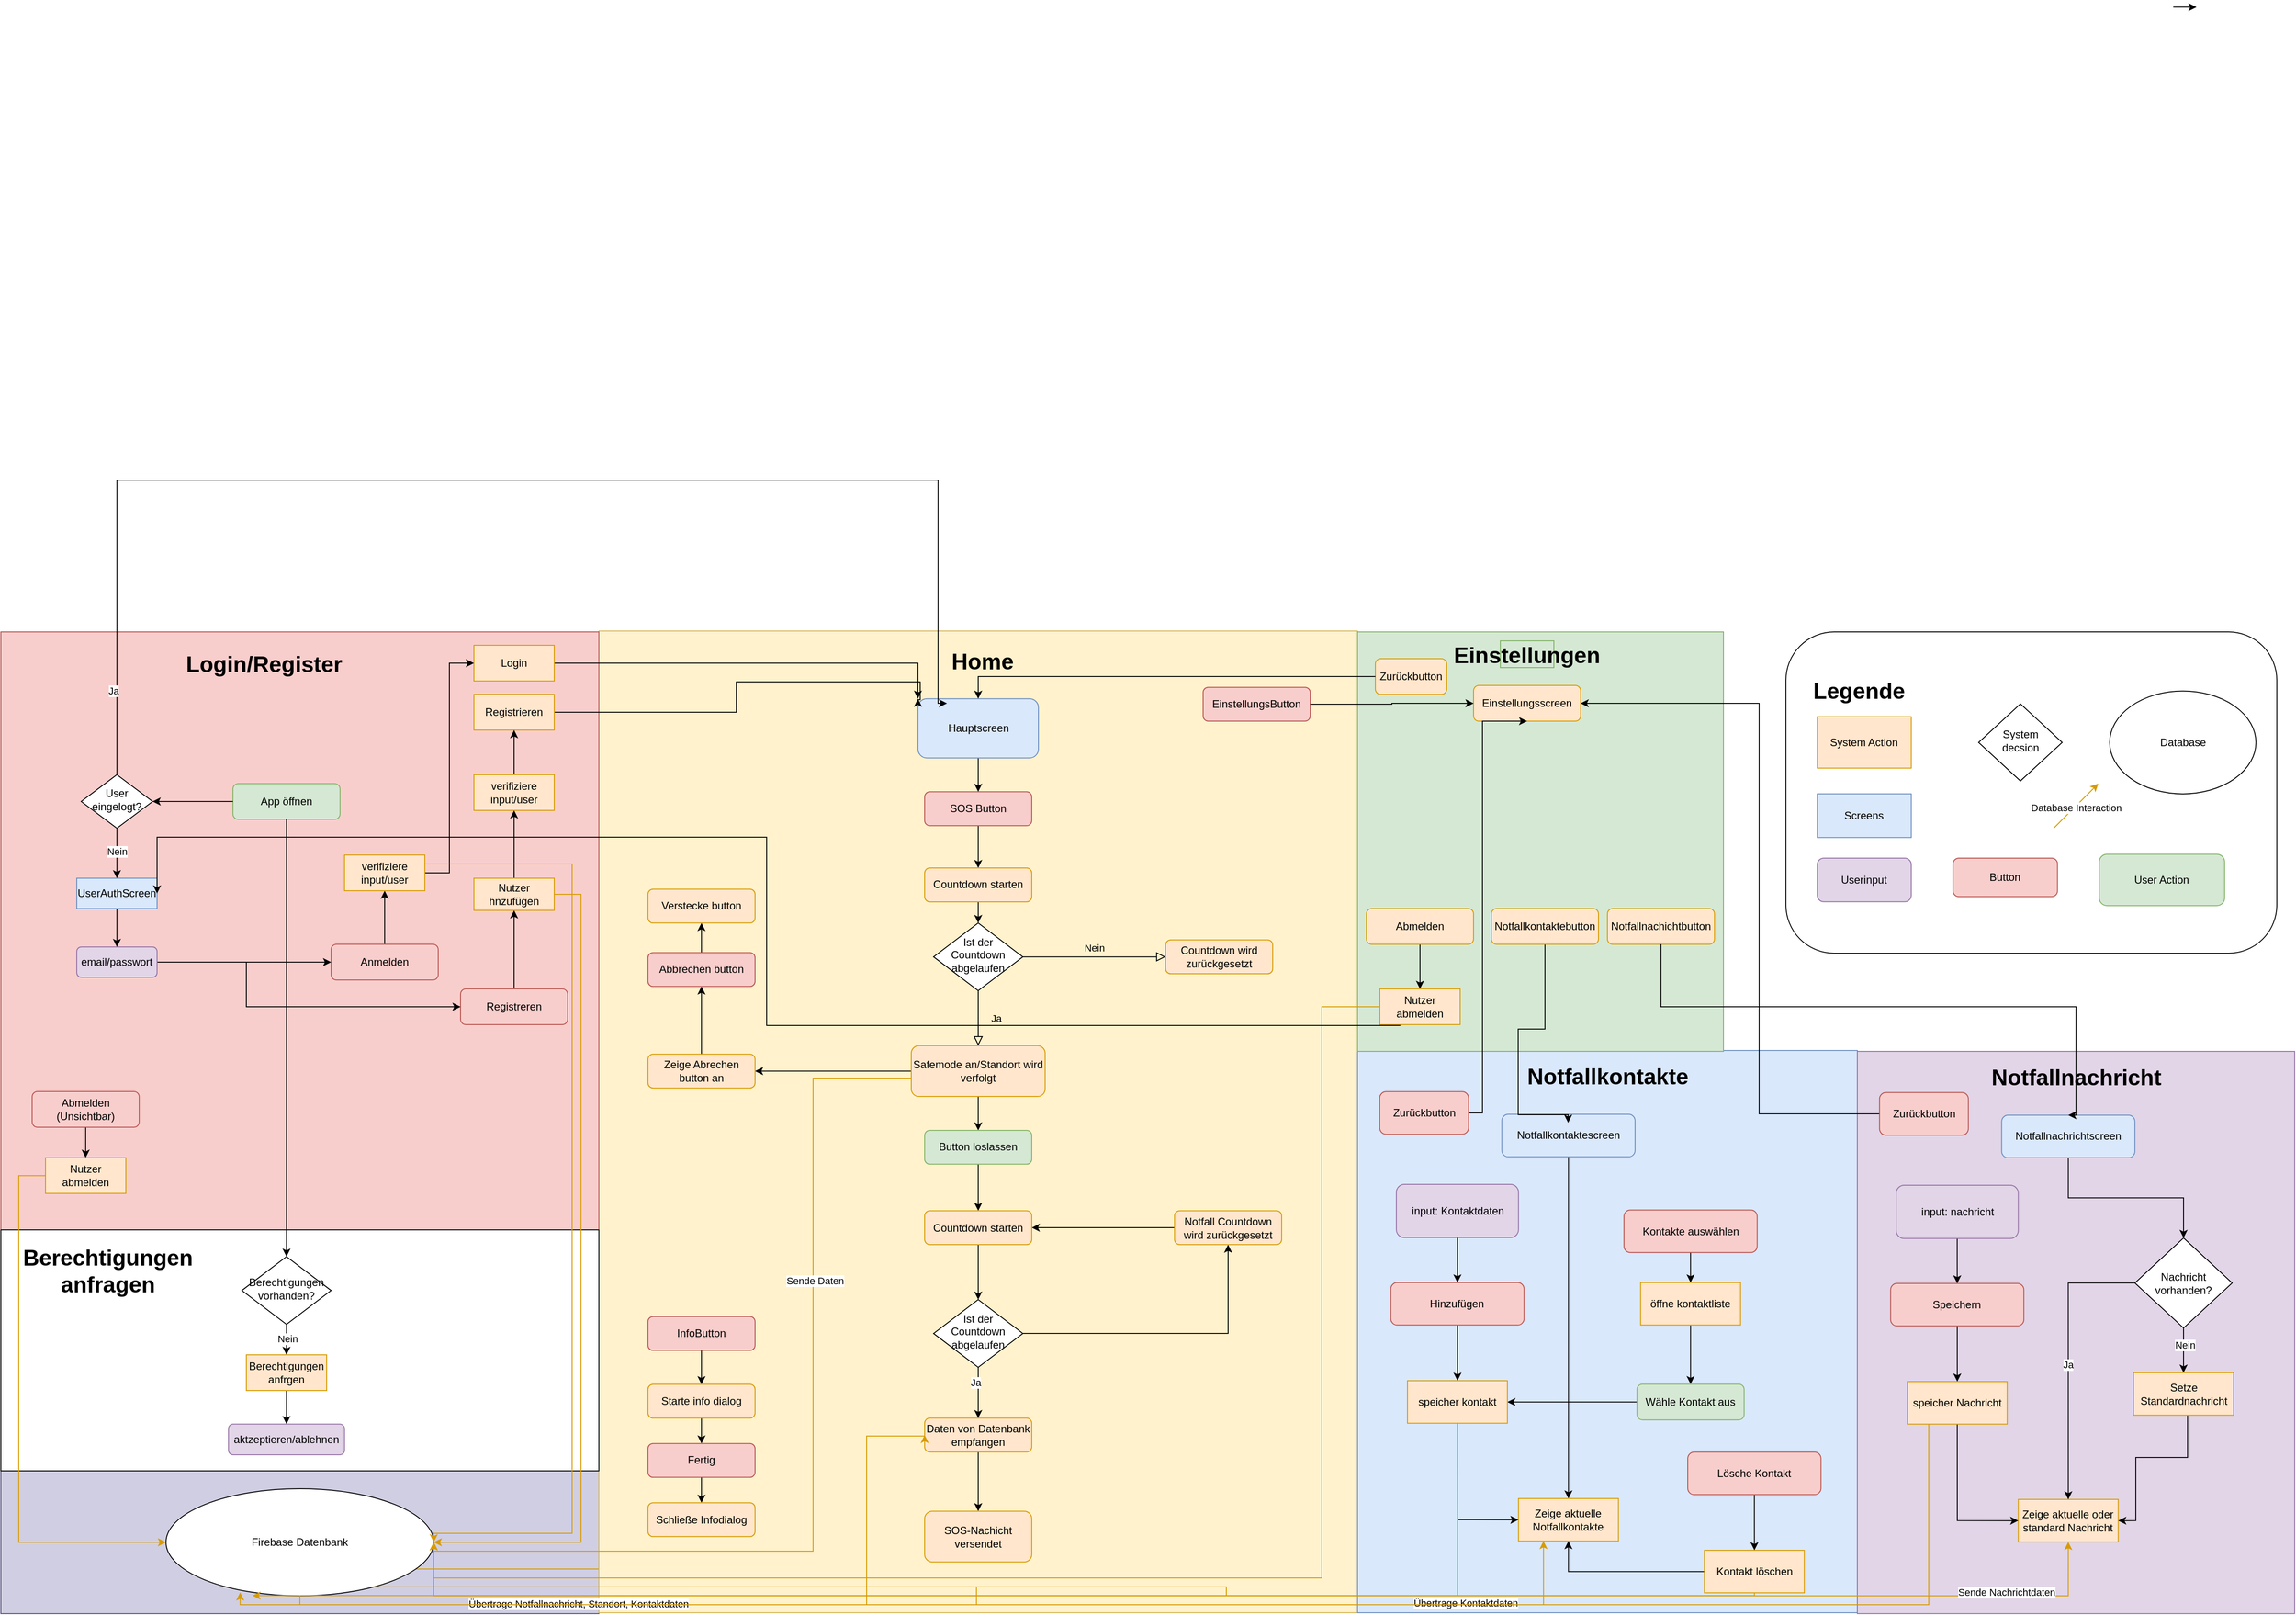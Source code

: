 <mxfile version="26.1.0">
  <diagram name="FeelSave Flow with Legend" id="KlkIxmmztE9AN5r4DT3_">
    <mxGraphModel dx="5481" dy="2872" grid="1" gridSize="10" guides="1" tooltips="1" connect="1" arrows="1" fold="1" page="1" pageScale="1" pageWidth="827" pageHeight="1169" math="0" shadow="0">
      <root>
        <mxCell id="0" />
        <mxCell id="1" parent="0" />
        <mxCell id="zI5HyYLua-8yxu4dtlrq-749" value="" style="rounded=0;whiteSpace=wrap;html=1;fillColor=#d0cee2;strokeColor=#56517e;" vertex="1" parent="1">
          <mxGeometry x="-1760" y="1010" width="670" height="160" as="geometry" />
        </mxCell>
        <mxCell id="zI5HyYLua-8yxu4dtlrq-181" style="edgeStyle=orthogonalEdgeStyle;rounded=0;orthogonalLoop=1;jettySize=auto;html=1;" edge="1" parent="1">
          <mxGeometry relative="1" as="geometry">
            <mxPoint x="674" y="-630" as="sourcePoint" />
            <mxPoint x="700" y="-630" as="targetPoint" />
          </mxGeometry>
        </mxCell>
        <mxCell id="zI5HyYLua-8yxu4dtlrq-813" style="edgeStyle=orthogonalEdgeStyle;rounded=0;orthogonalLoop=1;jettySize=auto;html=1;entryX=0.5;entryY=1;entryDx=0;entryDy=0;fillColor=#ffcd28;gradientColor=#ffa500;strokeColor=#d79b00;" edge="1" parent="1" source="zI5HyYLua-8yxu4dtlrq-186" target="zI5HyYLua-8yxu4dtlrq-556">
          <mxGeometry relative="1" as="geometry">
            <Array as="points">
              <mxPoint x="-387" y="1120" />
              <mxPoint x="-387" y="1160" />
              <mxPoint x="556" y="1160" />
            </Array>
          </mxGeometry>
        </mxCell>
        <mxCell id="zI5HyYLua-8yxu4dtlrq-814" style="edgeStyle=orthogonalEdgeStyle;rounded=0;orthogonalLoop=1;jettySize=auto;html=1;entryX=0.5;entryY=1;entryDx=0;entryDy=0;" edge="1" parent="1" source="zI5HyYLua-8yxu4dtlrq-186" target="zI5HyYLua-8yxu4dtlrq-556">
          <mxGeometry relative="1" as="geometry">
            <Array as="points">
              <mxPoint x="-387" y="1140" />
              <mxPoint x="-387" y="1150" />
              <mxPoint x="556" y="1150" />
            </Array>
          </mxGeometry>
        </mxCell>
        <mxCell id="zI5HyYLua-8yxu4dtlrq-186" value="Firebase Datenbank" style="ellipse;whiteSpace=wrap;html=1;" vertex="1" parent="1">
          <mxGeometry x="-1575" y="1030" width="300" height="120" as="geometry" />
        </mxCell>
        <mxCell id="zI5HyYLua-8yxu4dtlrq-235" value="" style="group;strokeWidth=1;" vertex="1" connectable="0" parent="1">
          <mxGeometry x="240" y="70" width="550" height="360" as="geometry" />
        </mxCell>
        <mxCell id="zI5HyYLua-8yxu4dtlrq-191" value="" style="rounded=1;whiteSpace=wrap;html=1;" vertex="1" parent="zI5HyYLua-8yxu4dtlrq-235">
          <mxGeometry width="550" height="360" as="geometry" />
        </mxCell>
        <mxCell id="zI5HyYLua-8yxu4dtlrq-192" value="&lt;font style=&quot;font-size: 25px;&quot;&gt;&lt;b style=&quot;&quot;&gt;Legende&lt;/b&gt;&lt;/font&gt;" style="text;html=1;align=center;verticalAlign=middle;whiteSpace=wrap;rounded=0;" vertex="1" parent="zI5HyYLua-8yxu4dtlrq-235">
          <mxGeometry x="46.809" y="43.2" width="70.213" height="43.2" as="geometry" />
        </mxCell>
        <mxCell id="zI5HyYLua-8yxu4dtlrq-193" value="System decsion" style="rhombus;whiteSpace=wrap;html=1;shadow=0;fontFamily=Helvetica;fontSize=12;align=center;strokeWidth=1;spacing=6;spacingTop=-4;" vertex="1" parent="zI5HyYLua-8yxu4dtlrq-235">
          <mxGeometry x="215.904" y="80.64" width="93.617" height="86.4" as="geometry" />
        </mxCell>
        <mxCell id="zI5HyYLua-8yxu4dtlrq-194" value="Button" style="rounded=1;whiteSpace=wrap;html=1;fontSize=12;glass=0;strokeWidth=1;shadow=0;fillColor=#f8cecc;strokeColor=#b85450;" vertex="1" parent="zI5HyYLua-8yxu4dtlrq-235">
          <mxGeometry x="187.234" y="253.44" width="117.021" height="43.2" as="geometry" />
        </mxCell>
        <mxCell id="zI5HyYLua-8yxu4dtlrq-195" value="System Action" style="rounded=0;whiteSpace=wrap;html=1;fillColor=#ffe6cc;strokeColor=#d79b00;" vertex="1" parent="zI5HyYLua-8yxu4dtlrq-235">
          <mxGeometry x="35.106" y="95.04" width="105.319" height="57.6" as="geometry" />
        </mxCell>
        <mxCell id="zI5HyYLua-8yxu4dtlrq-207" value="Database" style="ellipse;whiteSpace=wrap;html=1;" vertex="1" parent="zI5HyYLua-8yxu4dtlrq-235">
          <mxGeometry x="362.766" y="66.24" width="163.83" height="115.2" as="geometry" />
        </mxCell>
        <mxCell id="zI5HyYLua-8yxu4dtlrq-214" value="Userinput" style="rounded=1;whiteSpace=wrap;html=1;fontSize=12;glass=0;strokeWidth=1;shadow=0;fillColor=#e1d5e7;strokeColor=#9673a6;" vertex="1" parent="zI5HyYLua-8yxu4dtlrq-235">
          <mxGeometry x="35.106" y="253.44" width="105.319" height="48.96" as="geometry" />
        </mxCell>
        <mxCell id="zI5HyYLua-8yxu4dtlrq-215" value="Screens" style="rounded=0;whiteSpace=wrap;html=1;fillColor=#dae8fc;strokeColor=#6c8ebf;" vertex="1" parent="zI5HyYLua-8yxu4dtlrq-235">
          <mxGeometry x="35.106" y="181.44" width="105.319" height="48.96" as="geometry" />
        </mxCell>
        <mxCell id="zI5HyYLua-8yxu4dtlrq-220" value="User Action" style="rounded=1;whiteSpace=wrap;html=1;fontSize=12;glass=0;strokeWidth=1;shadow=0;fillColor=#d5e8d4;strokeColor=#82b366;" vertex="1" parent="zI5HyYLua-8yxu4dtlrq-235">
          <mxGeometry x="351.064" y="249.12" width="140.426" height="57.6" as="geometry" />
        </mxCell>
        <mxCell id="zI5HyYLua-8yxu4dtlrq-806" value="" style="endArrow=classic;html=1;rounded=0;fillColor=#ffcd28;gradientColor=#ffa500;strokeColor=#d79b00;" edge="1" parent="zI5HyYLua-8yxu4dtlrq-235">
          <mxGeometry width="50" height="50" relative="1" as="geometry">
            <mxPoint x="300" y="220" as="sourcePoint" />
            <mxPoint x="350" y="170" as="targetPoint" />
          </mxGeometry>
        </mxCell>
        <mxCell id="zI5HyYLua-8yxu4dtlrq-807" value="Database Interaction" style="edgeLabel;html=1;align=center;verticalAlign=middle;resizable=0;points=[];" vertex="1" connectable="0" parent="zI5HyYLua-8yxu4dtlrq-806">
          <mxGeometry x="-0.031" y="-1" relative="1" as="geometry">
            <mxPoint as="offset" />
          </mxGeometry>
        </mxCell>
        <mxCell id="zI5HyYLua-8yxu4dtlrq-252" value="" style="group" vertex="1" connectable="0" parent="1">
          <mxGeometry x="-1090" y="69" width="850" height="1100" as="geometry" />
        </mxCell>
        <mxCell id="zI5HyYLua-8yxu4dtlrq-153" value="" style="rounded=0;whiteSpace=wrap;html=1;fillColor=#fff2cc;strokeColor=#d6b656;" vertex="1" parent="zI5HyYLua-8yxu4dtlrq-252">
          <mxGeometry width="850" height="1100" as="geometry" />
        </mxCell>
        <mxCell id="zI5HyYLua-8yxu4dtlrq-154" style="edgeStyle=orthogonalEdgeStyle;rounded=0;orthogonalLoop=1;jettySize=auto;html=1;" edge="1" parent="zI5HyYLua-8yxu4dtlrq-252" source="zI5HyYLua-8yxu4dtlrq-155" target="zI5HyYLua-8yxu4dtlrq-217">
          <mxGeometry relative="1" as="geometry" />
        </mxCell>
        <mxCell id="zI5HyYLua-8yxu4dtlrq-155" value="SOS Button" style="rounded=1;whiteSpace=wrap;html=1;fontSize=12;glass=0;strokeWidth=1;shadow=0;fillColor=#f8cecc;strokeColor=#b85450;" vertex="1" parent="zI5HyYLua-8yxu4dtlrq-252">
          <mxGeometry x="365" y="180.172" width="120" height="37.931" as="geometry" />
        </mxCell>
        <mxCell id="zI5HyYLua-8yxu4dtlrq-156" value="Ja" style="rounded=0;html=1;jettySize=auto;orthogonalLoop=1;fontSize=11;endArrow=block;endFill=0;endSize=8;strokeWidth=1;shadow=0;labelBackgroundColor=none;edgeStyle=orthogonalEdgeStyle;entryX=0.5;entryY=0;entryDx=0;entryDy=0;" edge="1" parent="zI5HyYLua-8yxu4dtlrq-252" source="zI5HyYLua-8yxu4dtlrq-158" target="zI5HyYLua-8yxu4dtlrq-162">
          <mxGeometry y="20" relative="1" as="geometry">
            <mxPoint as="offset" />
            <mxPoint x="585" y="398.276" as="targetPoint" />
          </mxGeometry>
        </mxCell>
        <mxCell id="zI5HyYLua-8yxu4dtlrq-157" value="Nein" style="edgeStyle=orthogonalEdgeStyle;rounded=0;html=1;jettySize=auto;orthogonalLoop=1;fontSize=11;endArrow=block;endFill=0;endSize=8;strokeWidth=1;shadow=0;labelBackgroundColor=none;" edge="1" parent="zI5HyYLua-8yxu4dtlrq-252" source="zI5HyYLua-8yxu4dtlrq-158" target="zI5HyYLua-8yxu4dtlrq-159">
          <mxGeometry y="10" relative="1" as="geometry">
            <mxPoint as="offset" />
          </mxGeometry>
        </mxCell>
        <mxCell id="zI5HyYLua-8yxu4dtlrq-158" value="Ist der Countdown abgelaufen" style="rhombus;whiteSpace=wrap;html=1;shadow=0;fontFamily=Helvetica;fontSize=12;align=center;strokeWidth=1;spacing=6;spacingTop=-4;" vertex="1" parent="zI5HyYLua-8yxu4dtlrq-252">
          <mxGeometry x="375" y="327.155" width="100" height="75.862" as="geometry" />
        </mxCell>
        <mxCell id="zI5HyYLua-8yxu4dtlrq-159" value="Countdown wird zurückgesetzt" style="rounded=1;whiteSpace=wrap;html=1;fontSize=12;glass=0;strokeWidth=1;shadow=0;fillColor=#ffe6cc;strokeColor=#d79b00;" vertex="1" parent="zI5HyYLua-8yxu4dtlrq-252">
          <mxGeometry x="635" y="346.121" width="120" height="37.931" as="geometry" />
        </mxCell>
        <mxCell id="zI5HyYLua-8yxu4dtlrq-160" style="edgeStyle=orthogonalEdgeStyle;rounded=0;orthogonalLoop=1;jettySize=auto;html=1;" edge="1" parent="zI5HyYLua-8yxu4dtlrq-252" source="zI5HyYLua-8yxu4dtlrq-162" target="zI5HyYLua-8yxu4dtlrq-222">
          <mxGeometry relative="1" as="geometry" />
        </mxCell>
        <mxCell id="zI5HyYLua-8yxu4dtlrq-161" style="edgeStyle=orthogonalEdgeStyle;rounded=0;orthogonalLoop=1;jettySize=auto;html=1;entryX=1;entryY=0.5;entryDx=0;entryDy=0;" edge="1" parent="zI5HyYLua-8yxu4dtlrq-252" source="zI5HyYLua-8yxu4dtlrq-162" target="zI5HyYLua-8yxu4dtlrq-219">
          <mxGeometry relative="1" as="geometry" />
        </mxCell>
        <mxCell id="zI5HyYLua-8yxu4dtlrq-162" value="Safemode an/Standort wird verfolgt" style="rounded=1;whiteSpace=wrap;html=1;fontSize=12;glass=0;strokeWidth=1;shadow=0;fillColor=#ffe6cc;strokeColor=#d79b00;" vertex="1" parent="zI5HyYLua-8yxu4dtlrq-252">
          <mxGeometry x="350" y="464.655" width="150" height="56.897" as="geometry" />
        </mxCell>
        <mxCell id="zI5HyYLua-8yxu4dtlrq-163" value="EinstellungsButton" style="rounded=1;whiteSpace=wrap;html=1;fontSize=12;glass=0;strokeWidth=1;shadow=0;fillColor=#f8cecc;strokeColor=#b85450;" vertex="1" parent="zI5HyYLua-8yxu4dtlrq-252">
          <mxGeometry x="677" y="63.072" width="120" height="37.931" as="geometry" />
        </mxCell>
        <mxCell id="zI5HyYLua-8yxu4dtlrq-406" style="edgeStyle=orthogonalEdgeStyle;rounded=0;orthogonalLoop=1;jettySize=auto;html=1;" edge="1" parent="zI5HyYLua-8yxu4dtlrq-252" source="zI5HyYLua-8yxu4dtlrq-165" target="zI5HyYLua-8yxu4dtlrq-405">
          <mxGeometry relative="1" as="geometry" />
        </mxCell>
        <mxCell id="zI5HyYLua-8yxu4dtlrq-165" value="InfoButton" style="rounded=1;whiteSpace=wrap;html=1;fontSize=12;glass=0;strokeWidth=1;shadow=0;fillColor=#f8cecc;strokeColor=#b85450;" vertex="1" parent="zI5HyYLua-8yxu4dtlrq-252">
          <mxGeometry x="55" y="768.103" width="120" height="37.931" as="geometry" />
        </mxCell>
        <mxCell id="zI5HyYLua-8yxu4dtlrq-187" value="" style="edgeStyle=orthogonalEdgeStyle;rounded=0;orthogonalLoop=1;jettySize=auto;html=1;" edge="1" parent="zI5HyYLua-8yxu4dtlrq-252" source="zI5HyYLua-8yxu4dtlrq-188" target="zI5HyYLua-8yxu4dtlrq-234">
          <mxGeometry relative="1" as="geometry" />
        </mxCell>
        <mxCell id="zI5HyYLua-8yxu4dtlrq-188" value="Daten von Datenbank empfangen" style="rounded=1;whiteSpace=wrap;html=1;fontSize=12;glass=0;strokeWidth=1;shadow=0;fillColor=#ffe6cc;strokeColor=#d79b00;" vertex="1" parent="zI5HyYLua-8yxu4dtlrq-252">
          <mxGeometry x="365" y="881.897" width="120" height="37.931" as="geometry" />
        </mxCell>
        <mxCell id="zI5HyYLua-8yxu4dtlrq-216" style="edgeStyle=orthogonalEdgeStyle;rounded=0;orthogonalLoop=1;jettySize=auto;html=1;" edge="1" parent="zI5HyYLua-8yxu4dtlrq-252" source="zI5HyYLua-8yxu4dtlrq-217" target="zI5HyYLua-8yxu4dtlrq-158">
          <mxGeometry relative="1" as="geometry" />
        </mxCell>
        <mxCell id="zI5HyYLua-8yxu4dtlrq-217" value="Countdown starten" style="rounded=1;whiteSpace=wrap;html=1;fontSize=12;glass=0;strokeWidth=1;shadow=0;fillColor=#ffe6cc;strokeColor=#d79b00;" vertex="1" parent="zI5HyYLua-8yxu4dtlrq-252">
          <mxGeometry x="365" y="265.517" width="120" height="37.931" as="geometry" />
        </mxCell>
        <mxCell id="zI5HyYLua-8yxu4dtlrq-218" style="edgeStyle=orthogonalEdgeStyle;rounded=0;orthogonalLoop=1;jettySize=auto;html=1;entryX=0.5;entryY=1;entryDx=0;entryDy=0;" edge="1" parent="zI5HyYLua-8yxu4dtlrq-252" source="zI5HyYLua-8yxu4dtlrq-219" target="zI5HyYLua-8yxu4dtlrq-230">
          <mxGeometry relative="1" as="geometry" />
        </mxCell>
        <mxCell id="zI5HyYLua-8yxu4dtlrq-219" value="Zeige Abrechen button an" style="rounded=1;whiteSpace=wrap;html=1;fontSize=12;glass=0;strokeWidth=1;shadow=0;fillColor=#ffe6cc;strokeColor=#d79b00;" vertex="1" parent="zI5HyYLua-8yxu4dtlrq-252">
          <mxGeometry x="55" y="474.138" width="120" height="37.931" as="geometry" />
        </mxCell>
        <mxCell id="zI5HyYLua-8yxu4dtlrq-221" style="edgeStyle=orthogonalEdgeStyle;rounded=0;orthogonalLoop=1;jettySize=auto;html=1;" edge="1" parent="zI5HyYLua-8yxu4dtlrq-252" source="zI5HyYLua-8yxu4dtlrq-222" target="zI5HyYLua-8yxu4dtlrq-228">
          <mxGeometry relative="1" as="geometry" />
        </mxCell>
        <mxCell id="zI5HyYLua-8yxu4dtlrq-222" value="Button loslassen" style="rounded=1;whiteSpace=wrap;html=1;fontSize=12;glass=0;strokeWidth=1;shadow=0;fillColor=#d5e8d4;strokeColor=#82b366;" vertex="1" parent="zI5HyYLua-8yxu4dtlrq-252">
          <mxGeometry x="365" y="559.483" width="120" height="37.931" as="geometry" />
        </mxCell>
        <mxCell id="zI5HyYLua-8yxu4dtlrq-245" value="" style="edgeStyle=orthogonalEdgeStyle;rounded=0;orthogonalLoop=1;jettySize=auto;html=1;" edge="1" parent="zI5HyYLua-8yxu4dtlrq-252" source="zI5HyYLua-8yxu4dtlrq-225" target="zI5HyYLua-8yxu4dtlrq-188">
          <mxGeometry relative="1" as="geometry" />
        </mxCell>
        <mxCell id="zI5HyYLua-8yxu4dtlrq-246" value="Ja" style="edgeLabel;html=1;align=center;verticalAlign=middle;resizable=0;points=[];" vertex="1" connectable="0" parent="zI5HyYLua-8yxu4dtlrq-245">
          <mxGeometry x="-0.414" y="-3" relative="1" as="geometry">
            <mxPoint as="offset" />
          </mxGeometry>
        </mxCell>
        <mxCell id="zI5HyYLua-8yxu4dtlrq-248" style="edgeStyle=orthogonalEdgeStyle;rounded=0;orthogonalLoop=1;jettySize=auto;html=1;entryX=0.5;entryY=1;entryDx=0;entryDy=0;" edge="1" parent="zI5HyYLua-8yxu4dtlrq-252" source="zI5HyYLua-8yxu4dtlrq-225" target="zI5HyYLua-8yxu4dtlrq-226">
          <mxGeometry relative="1" as="geometry" />
        </mxCell>
        <mxCell id="zI5HyYLua-8yxu4dtlrq-225" value="Ist der Countdown abgelaufen" style="rhombus;whiteSpace=wrap;html=1;shadow=0;fontFamily=Helvetica;fontSize=12;align=center;strokeWidth=1;spacing=6;spacingTop=-4;" vertex="1" parent="zI5HyYLua-8yxu4dtlrq-252">
          <mxGeometry x="375" y="749.138" width="100" height="75.862" as="geometry" />
        </mxCell>
        <mxCell id="zI5HyYLua-8yxu4dtlrq-249" style="edgeStyle=orthogonalEdgeStyle;rounded=0;orthogonalLoop=1;jettySize=auto;html=1;" edge="1" parent="zI5HyYLua-8yxu4dtlrq-252" source="zI5HyYLua-8yxu4dtlrq-226" target="zI5HyYLua-8yxu4dtlrq-228">
          <mxGeometry relative="1" as="geometry" />
        </mxCell>
        <mxCell id="zI5HyYLua-8yxu4dtlrq-226" value="Notfall Countdown wird zurückgesetzt" style="rounded=1;whiteSpace=wrap;html=1;fontSize=12;glass=0;strokeWidth=1;shadow=0;fillColor=#ffe6cc;strokeColor=#d79b00;" vertex="1" parent="zI5HyYLua-8yxu4dtlrq-252">
          <mxGeometry x="645" y="649.569" width="120" height="37.931" as="geometry" />
        </mxCell>
        <mxCell id="zI5HyYLua-8yxu4dtlrq-227" style="edgeStyle=orthogonalEdgeStyle;rounded=0;orthogonalLoop=1;jettySize=auto;html=1;" edge="1" parent="zI5HyYLua-8yxu4dtlrq-252" source="zI5HyYLua-8yxu4dtlrq-228" target="zI5HyYLua-8yxu4dtlrq-225">
          <mxGeometry relative="1" as="geometry" />
        </mxCell>
        <mxCell id="zI5HyYLua-8yxu4dtlrq-228" value="Countdown starten" style="rounded=1;whiteSpace=wrap;html=1;fontSize=12;glass=0;strokeWidth=1;shadow=0;fillColor=#ffe6cc;strokeColor=#d79b00;" vertex="1" parent="zI5HyYLua-8yxu4dtlrq-252">
          <mxGeometry x="365" y="649.569" width="120" height="37.931" as="geometry" />
        </mxCell>
        <mxCell id="zI5HyYLua-8yxu4dtlrq-229" style="edgeStyle=orthogonalEdgeStyle;rounded=0;orthogonalLoop=1;jettySize=auto;html=1;entryX=0.5;entryY=1;entryDx=0;entryDy=0;" edge="1" parent="zI5HyYLua-8yxu4dtlrq-252" source="zI5HyYLua-8yxu4dtlrq-230" target="zI5HyYLua-8yxu4dtlrq-231">
          <mxGeometry relative="1" as="geometry" />
        </mxCell>
        <mxCell id="zI5HyYLua-8yxu4dtlrq-230" value="Abbrechen button" style="rounded=1;whiteSpace=wrap;html=1;fontSize=12;glass=0;strokeWidth=1;shadow=0;fillColor=#f8cecc;strokeColor=#b85450;" vertex="1" parent="zI5HyYLua-8yxu4dtlrq-252">
          <mxGeometry x="55" y="360.345" width="120" height="37.931" as="geometry" />
        </mxCell>
        <mxCell id="zI5HyYLua-8yxu4dtlrq-231" value="Verstecke button" style="rounded=1;whiteSpace=wrap;html=1;fontSize=12;glass=0;strokeWidth=1;shadow=0;fillColor=#ffe6cc;strokeColor=#d79b00;" vertex="1" parent="zI5HyYLua-8yxu4dtlrq-252">
          <mxGeometry x="55" y="289.224" width="120" height="37.931" as="geometry" />
        </mxCell>
        <mxCell id="zI5HyYLua-8yxu4dtlrq-234" value="SOS-Nachicht versendet" style="whiteSpace=wrap;html=1;fillColor=#ffe6cc;strokeColor=#d79b00;rounded=1;glass=0;strokeWidth=1;shadow=0;" vertex="1" parent="zI5HyYLua-8yxu4dtlrq-252">
          <mxGeometry x="365" y="986.207" width="120" height="56.897" as="geometry" />
        </mxCell>
        <mxCell id="zI5HyYLua-8yxu4dtlrq-242" value="&lt;font&gt;&lt;b&gt;Home&lt;/b&gt;&lt;/font&gt;" style="text;html=1;align=center;verticalAlign=middle;whiteSpace=wrap;rounded=0;fontSize=25;" vertex="1" parent="zI5HyYLua-8yxu4dtlrq-252">
          <mxGeometry x="400" y="18.966" width="60" height="28.448" as="geometry" />
        </mxCell>
        <mxCell id="zI5HyYLua-8yxu4dtlrq-251" value="" style="edgeStyle=orthogonalEdgeStyle;rounded=0;orthogonalLoop=1;jettySize=auto;html=1;" edge="1" parent="zI5HyYLua-8yxu4dtlrq-252" source="zI5HyYLua-8yxu4dtlrq-250" target="zI5HyYLua-8yxu4dtlrq-155">
          <mxGeometry relative="1" as="geometry" />
        </mxCell>
        <mxCell id="zI5HyYLua-8yxu4dtlrq-250" value="Hauptscreen" style="rounded=1;whiteSpace=wrap;html=1;fontSize=12;glass=0;strokeWidth=1;shadow=0;fillColor=#dae8fc;strokeColor=#6c8ebf;" vertex="1" parent="zI5HyYLua-8yxu4dtlrq-252">
          <mxGeometry x="357.5" y="75.862" width="135" height="66.379" as="geometry" />
        </mxCell>
        <mxCell id="zI5HyYLua-8yxu4dtlrq-448" value="" style="edgeStyle=orthogonalEdgeStyle;rounded=0;orthogonalLoop=1;jettySize=auto;html=1;" edge="1" parent="zI5HyYLua-8yxu4dtlrq-252" source="zI5HyYLua-8yxu4dtlrq-405" target="zI5HyYLua-8yxu4dtlrq-407">
          <mxGeometry relative="1" as="geometry" />
        </mxCell>
        <mxCell id="zI5HyYLua-8yxu4dtlrq-405" value="Starte info dialog" style="rounded=1;whiteSpace=wrap;html=1;fontSize=12;glass=0;strokeWidth=1;shadow=0;fillColor=#ffe6cc;strokeColor=#d79b00;" vertex="1" parent="zI5HyYLua-8yxu4dtlrq-252">
          <mxGeometry x="55" y="843.966" width="120" height="37.931" as="geometry" />
        </mxCell>
        <mxCell id="zI5HyYLua-8yxu4dtlrq-449" value="" style="edgeStyle=orthogonalEdgeStyle;rounded=0;orthogonalLoop=1;jettySize=auto;html=1;" edge="1" parent="zI5HyYLua-8yxu4dtlrq-252" source="zI5HyYLua-8yxu4dtlrq-407" target="zI5HyYLua-8yxu4dtlrq-447">
          <mxGeometry relative="1" as="geometry" />
        </mxCell>
        <mxCell id="zI5HyYLua-8yxu4dtlrq-407" value="Fertig" style="rounded=1;whiteSpace=wrap;html=1;fontSize=12;glass=0;strokeWidth=1;shadow=0;fillColor=#f8cecc;strokeColor=#b85450;" vertex="1" parent="zI5HyYLua-8yxu4dtlrq-252">
          <mxGeometry x="55" y="910.345" width="120" height="37.931" as="geometry" />
        </mxCell>
        <mxCell id="zI5HyYLua-8yxu4dtlrq-447" value="Schließe Infodialog" style="rounded=1;whiteSpace=wrap;html=1;fontSize=12;glass=0;strokeWidth=1;shadow=0;fillColor=#ffe6cc;strokeColor=#d79b00;" vertex="1" parent="zI5HyYLua-8yxu4dtlrq-252">
          <mxGeometry x="55" y="976.724" width="120" height="37.931" as="geometry" />
        </mxCell>
        <mxCell id="zI5HyYLua-8yxu4dtlrq-542" value="" style="group" vertex="1" connectable="0" parent="1">
          <mxGeometry x="-240" y="539" width="560" height="630" as="geometry" />
        </mxCell>
        <mxCell id="zI5HyYLua-8yxu4dtlrq-503" value="" style="rounded=0;whiteSpace=wrap;html=1;fillColor=#dae8fc;strokeColor=#6c8ebf;container=0;" vertex="1" parent="zI5HyYLua-8yxu4dtlrq-542">
          <mxGeometry width="560" height="630" as="geometry" />
        </mxCell>
        <mxCell id="zI5HyYLua-8yxu4dtlrq-514" value="" style="edgeStyle=orthogonalEdgeStyle;rounded=0;orthogonalLoop=1;jettySize=auto;html=1;" edge="1" parent="zI5HyYLua-8yxu4dtlrq-542" source="zI5HyYLua-8yxu4dtlrq-504" target="zI5HyYLua-8yxu4dtlrq-511">
          <mxGeometry relative="1" as="geometry" />
        </mxCell>
        <mxCell id="zI5HyYLua-8yxu4dtlrq-504" value="Kontakte auswählen" style="rounded=1;whiteSpace=wrap;html=1;fontSize=12;glass=0;strokeWidth=1;shadow=0;fillColor=#f8cecc;strokeColor=#b85450;container=0;" vertex="1" parent="zI5HyYLua-8yxu4dtlrq-542">
          <mxGeometry x="298.537" y="178.723" width="149.268" height="47.66" as="geometry" />
        </mxCell>
        <mxCell id="zI5HyYLua-8yxu4dtlrq-536" value="" style="edgeStyle=orthogonalEdgeStyle;rounded=0;orthogonalLoop=1;jettySize=auto;html=1;" edge="1" parent="zI5HyYLua-8yxu4dtlrq-542" source="zI5HyYLua-8yxu4dtlrq-505" target="zI5HyYLua-8yxu4dtlrq-534">
          <mxGeometry relative="1" as="geometry" />
        </mxCell>
        <mxCell id="zI5HyYLua-8yxu4dtlrq-505" value="Hinzufügen" style="rounded=1;whiteSpace=wrap;html=1;fontSize=12;glass=0;strokeWidth=1;shadow=0;fillColor=#f8cecc;strokeColor=#b85450;container=0;" vertex="1" parent="zI5HyYLua-8yxu4dtlrq-542">
          <mxGeometry x="37.317" y="259.997" width="149.268" height="47.66" as="geometry" />
        </mxCell>
        <mxCell id="zI5HyYLua-8yxu4dtlrq-509" value="&lt;font&gt;&lt;b&gt;Notfallkontakte&lt;/b&gt;&lt;/font&gt;" style="text;html=1;align=center;verticalAlign=middle;whiteSpace=wrap;rounded=0;fontSize=25;container=0;" vertex="1" parent="zI5HyYLua-8yxu4dtlrq-542">
          <mxGeometry x="242.684" y="10" width="74.634" height="35.745" as="geometry" />
        </mxCell>
        <mxCell id="zI5HyYLua-8yxu4dtlrq-517" style="edgeStyle=orthogonalEdgeStyle;rounded=0;orthogonalLoop=1;jettySize=auto;html=1;entryX=0.5;entryY=0;entryDx=0;entryDy=0;" edge="1" parent="zI5HyYLua-8yxu4dtlrq-542" source="zI5HyYLua-8yxu4dtlrq-510" target="zI5HyYLua-8yxu4dtlrq-516">
          <mxGeometry relative="1" as="geometry">
            <mxPoint x="310" y="540" as="targetPoint" />
          </mxGeometry>
        </mxCell>
        <mxCell id="zI5HyYLua-8yxu4dtlrq-510" value="Notfallkontaktescreen" style="rounded=1;whiteSpace=wrap;html=1;fontSize=12;glass=0;strokeWidth=1;shadow=0;fillColor=#dae8fc;strokeColor=#6c8ebf;container=0;" vertex="1" parent="zI5HyYLua-8yxu4dtlrq-542">
          <mxGeometry x="161.707" y="71.489" width="149.268" height="47.66" as="geometry" />
        </mxCell>
        <mxCell id="zI5HyYLua-8yxu4dtlrq-538" value="" style="edgeStyle=orthogonalEdgeStyle;rounded=0;orthogonalLoop=1;jettySize=auto;html=1;" edge="1" parent="zI5HyYLua-8yxu4dtlrq-542" source="zI5HyYLua-8yxu4dtlrq-511" target="zI5HyYLua-8yxu4dtlrq-533">
          <mxGeometry relative="1" as="geometry" />
        </mxCell>
        <mxCell id="zI5HyYLua-8yxu4dtlrq-511" value="öffne kontaktliste" style="rounded=0;whiteSpace=wrap;html=1;fillColor=#ffe6cc;strokeColor=#d79b00;container=0;" vertex="1" parent="zI5HyYLua-8yxu4dtlrq-542">
          <mxGeometry x="317.195" y="259.997" width="111.951" height="47.66" as="geometry" />
        </mxCell>
        <mxCell id="zI5HyYLua-8yxu4dtlrq-515" value="" style="edgeStyle=orthogonalEdgeStyle;rounded=0;orthogonalLoop=1;jettySize=auto;html=1;" edge="1" parent="zI5HyYLua-8yxu4dtlrq-542" source="zI5HyYLua-8yxu4dtlrq-513" target="zI5HyYLua-8yxu4dtlrq-505">
          <mxGeometry relative="1" as="geometry" />
        </mxCell>
        <mxCell id="zI5HyYLua-8yxu4dtlrq-513" value="input: Kontaktdaten" style="rounded=1;whiteSpace=wrap;html=1;fontSize=12;glass=0;strokeWidth=1;shadow=0;fillColor=#e1d5e7;strokeColor=#9673a6;container=0;" vertex="1" parent="zI5HyYLua-8yxu4dtlrq-542">
          <mxGeometry x="43.536" y="150.003" width="136.829" height="59.574" as="geometry" />
        </mxCell>
        <mxCell id="zI5HyYLua-8yxu4dtlrq-516" value="Zeige aktuelle Notfallkontakte" style="rounded=0;whiteSpace=wrap;html=1;fillColor=#ffe6cc;strokeColor=#d79b00;container=0;" vertex="1" parent="zI5HyYLua-8yxu4dtlrq-542">
          <mxGeometry x="180.365" y="501.997" width="111.951" height="47.66" as="geometry" />
        </mxCell>
        <mxCell id="zI5HyYLua-8yxu4dtlrq-540" value="" style="edgeStyle=orthogonalEdgeStyle;rounded=0;orthogonalLoop=1;jettySize=auto;html=1;" edge="1" parent="zI5HyYLua-8yxu4dtlrq-542" source="zI5HyYLua-8yxu4dtlrq-531" target="zI5HyYLua-8yxu4dtlrq-532">
          <mxGeometry relative="1" as="geometry" />
        </mxCell>
        <mxCell id="zI5HyYLua-8yxu4dtlrq-531" value="Lösche Kontakt" style="rounded=1;whiteSpace=wrap;html=1;fontSize=12;glass=0;strokeWidth=1;shadow=0;fillColor=#f8cecc;strokeColor=#b85450;container=0;" vertex="1" parent="zI5HyYLua-8yxu4dtlrq-542">
          <mxGeometry x="369.998" y="449.997" width="149.268" height="47.66" as="geometry" />
        </mxCell>
        <mxCell id="zI5HyYLua-8yxu4dtlrq-541" style="edgeStyle=orthogonalEdgeStyle;rounded=0;orthogonalLoop=1;jettySize=auto;html=1;entryX=0.5;entryY=1;entryDx=0;entryDy=0;" edge="1" parent="zI5HyYLua-8yxu4dtlrq-542" source="zI5HyYLua-8yxu4dtlrq-532" target="zI5HyYLua-8yxu4dtlrq-516">
          <mxGeometry relative="1" as="geometry" />
        </mxCell>
        <mxCell id="zI5HyYLua-8yxu4dtlrq-532" value="Kontakt löschen" style="rounded=0;whiteSpace=wrap;html=1;fillColor=#ffe6cc;strokeColor=#d79b00;container=0;" vertex="1" parent="zI5HyYLua-8yxu4dtlrq-542">
          <mxGeometry x="388.655" y="559.996" width="111.951" height="47.66" as="geometry" />
        </mxCell>
        <mxCell id="zI5HyYLua-8yxu4dtlrq-537" style="edgeStyle=orthogonalEdgeStyle;rounded=0;orthogonalLoop=1;jettySize=auto;html=1;entryX=1;entryY=0.5;entryDx=0;entryDy=0;" edge="1" parent="zI5HyYLua-8yxu4dtlrq-542" source="zI5HyYLua-8yxu4dtlrq-533" target="zI5HyYLua-8yxu4dtlrq-534">
          <mxGeometry relative="1" as="geometry" />
        </mxCell>
        <mxCell id="zI5HyYLua-8yxu4dtlrq-533" value="Wähle Kontakt aus" style="rounded=1;whiteSpace=wrap;html=1;fontSize=12;glass=0;strokeWidth=1;shadow=0;fillColor=#d5e8d4;strokeColor=#82b366;container=0;" vertex="1" parent="zI5HyYLua-8yxu4dtlrq-542">
          <mxGeometry x="313.17" y="373.83" width="120" height="40" as="geometry" />
        </mxCell>
        <mxCell id="zI5HyYLua-8yxu4dtlrq-539" style="edgeStyle=orthogonalEdgeStyle;rounded=0;orthogonalLoop=1;jettySize=auto;html=1;entryX=0;entryY=0.5;entryDx=0;entryDy=0;exitX=0.5;exitY=1;exitDx=0;exitDy=0;" edge="1" parent="zI5HyYLua-8yxu4dtlrq-542" source="zI5HyYLua-8yxu4dtlrq-534" target="zI5HyYLua-8yxu4dtlrq-516">
          <mxGeometry relative="1" as="geometry" />
        </mxCell>
        <mxCell id="zI5HyYLua-8yxu4dtlrq-534" value="speicher kontakt" style="rounded=0;whiteSpace=wrap;html=1;fillColor=#ffe6cc;strokeColor=#d79b00;container=0;" vertex="1" parent="zI5HyYLua-8yxu4dtlrq-542">
          <mxGeometry x="55.975" y="369.997" width="111.951" height="47.66" as="geometry" />
        </mxCell>
        <mxCell id="zI5HyYLua-8yxu4dtlrq-506" value="Zurückbutton" style="rounded=1;whiteSpace=wrap;html=1;fontSize=12;glass=0;strokeWidth=1;shadow=0;fillColor=#f8cecc;strokeColor=#b85450;container=0;" vertex="1" parent="zI5HyYLua-8yxu4dtlrq-542">
          <mxGeometry x="24.878" y="46.175" width="99.512" height="47.66" as="geometry" />
        </mxCell>
        <mxCell id="zI5HyYLua-8yxu4dtlrq-569" value="" style="group;fillColor=#ffe6cc;strokeColor=#d79b00;container=0;" vertex="1" connectable="0" parent="1">
          <mxGeometry x="320" y="540" width="490" height="630" as="geometry" />
        </mxCell>
        <mxCell id="zI5HyYLua-8yxu4dtlrq-253" value="" style="whiteSpace=wrap;html=1;aspect=fixed;fillColor=#f8cecc;strokeColor=#b85450;container=0;" vertex="1" parent="1">
          <mxGeometry x="-1760" y="70" width="670" height="670" as="geometry" />
        </mxCell>
        <mxCell id="zI5HyYLua-8yxu4dtlrq-323" value="App öffnen" style="rounded=1;whiteSpace=wrap;html=1;fontSize=12;glass=0;strokeWidth=1;shadow=0;fillColor=#d5e8d4;strokeColor=#82b366;container=0;" vertex="1" parent="1">
          <mxGeometry x="-1500" y="240" width="120" height="40" as="geometry" />
        </mxCell>
        <mxCell id="zI5HyYLua-8yxu4dtlrq-324" value="" style="edgeStyle=orthogonalEdgeStyle;rounded=0;orthogonalLoop=1;jettySize=auto;html=1;" edge="1" parent="1" source="zI5HyYLua-8yxu4dtlrq-323" target="zI5HyYLua-8yxu4dtlrq-307">
          <mxGeometry relative="1" as="geometry" />
        </mxCell>
        <mxCell id="zI5HyYLua-8yxu4dtlrq-254" value="&lt;font&gt;&lt;b&gt;Login/Register&lt;/b&gt;&lt;/font&gt;" style="text;html=1;align=center;verticalAlign=middle;whiteSpace=wrap;rounded=0;fontSize=25;container=0;" vertex="1" parent="1">
          <mxGeometry x="-1495" y="90" width="60" height="30" as="geometry" />
        </mxCell>
        <mxCell id="zI5HyYLua-8yxu4dtlrq-633" value="" style="edgeStyle=orthogonalEdgeStyle;rounded=0;orthogonalLoop=1;jettySize=auto;html=1;" edge="1" parent="1" source="zI5HyYLua-8yxu4dtlrq-291" target="zI5HyYLua-8yxu4dtlrq-630">
          <mxGeometry relative="1" as="geometry" />
        </mxCell>
        <mxCell id="zI5HyYLua-8yxu4dtlrq-291" value="Anmelden" style="rounded=1;whiteSpace=wrap;html=1;fontSize=12;glass=0;strokeWidth=1;shadow=0;fillColor=#f8cecc;strokeColor=#b85450;container=0;" vertex="1" parent="1">
          <mxGeometry x="-1390" y="420" width="120" height="40" as="geometry" />
        </mxCell>
        <mxCell id="zI5HyYLua-8yxu4dtlrq-639" value="" style="edgeStyle=orthogonalEdgeStyle;rounded=0;orthogonalLoop=1;jettySize=auto;html=1;" edge="1" parent="1" source="zI5HyYLua-8yxu4dtlrq-292" target="zI5HyYLua-8yxu4dtlrq-347">
          <mxGeometry relative="1" as="geometry" />
        </mxCell>
        <mxCell id="zI5HyYLua-8yxu4dtlrq-292" value="Registreren" style="rounded=1;whiteSpace=wrap;html=1;fontSize=12;glass=0;strokeWidth=1;shadow=0;fillColor=#f8cecc;strokeColor=#b85450;container=0;" vertex="1" parent="1">
          <mxGeometry x="-1245" y="470" width="120" height="40" as="geometry" />
        </mxCell>
        <mxCell id="zI5HyYLua-8yxu4dtlrq-637" value="" style="edgeStyle=orthogonalEdgeStyle;rounded=0;orthogonalLoop=1;jettySize=auto;html=1;" edge="1" parent="1" source="zI5HyYLua-8yxu4dtlrq-293" target="zI5HyYLua-8yxu4dtlrq-334">
          <mxGeometry relative="1" as="geometry" />
        </mxCell>
        <mxCell id="zI5HyYLua-8yxu4dtlrq-293" value="Abmelden (Unsichtbar)" style="rounded=1;whiteSpace=wrap;html=1;fontSize=12;glass=0;strokeWidth=1;shadow=0;fillColor=#f8cecc;strokeColor=#b85450;container=0;" vertex="1" parent="1">
          <mxGeometry x="-1725" y="585" width="120" height="40" as="geometry" />
        </mxCell>
        <mxCell id="zI5HyYLua-8yxu4dtlrq-643" style="edgeStyle=orthogonalEdgeStyle;rounded=0;orthogonalLoop=1;jettySize=auto;html=1;entryX=0;entryY=0.5;entryDx=0;entryDy=0;" edge="1" parent="1" source="zI5HyYLua-8yxu4dtlrq-305" target="zI5HyYLua-8yxu4dtlrq-291">
          <mxGeometry relative="1" as="geometry" />
        </mxCell>
        <mxCell id="zI5HyYLua-8yxu4dtlrq-644" style="edgeStyle=orthogonalEdgeStyle;rounded=0;orthogonalLoop=1;jettySize=auto;html=1;entryX=0;entryY=0.5;entryDx=0;entryDy=0;" edge="1" parent="1" source="zI5HyYLua-8yxu4dtlrq-305" target="zI5HyYLua-8yxu4dtlrq-292">
          <mxGeometry relative="1" as="geometry">
            <Array as="points">
              <mxPoint x="-1485" y="490" />
            </Array>
          </mxGeometry>
        </mxCell>
        <mxCell id="zI5HyYLua-8yxu4dtlrq-305" value="email/passwort" style="rounded=1;whiteSpace=wrap;html=1;fontSize=12;glass=0;strokeWidth=1;shadow=0;fillColor=#e1d5e7;strokeColor=#9673a6;container=0;" vertex="1" parent="1">
          <mxGeometry x="-1675" y="423" width="90" height="34" as="geometry" />
        </mxCell>
        <mxCell id="zI5HyYLua-8yxu4dtlrq-629" value="" style="edgeStyle=orthogonalEdgeStyle;rounded=0;orthogonalLoop=1;jettySize=auto;html=1;" edge="1" parent="1" source="zI5HyYLua-8yxu4dtlrq-306" target="zI5HyYLua-8yxu4dtlrq-305">
          <mxGeometry relative="1" as="geometry" />
        </mxCell>
        <mxCell id="zI5HyYLua-8yxu4dtlrq-306" value="UserAuthScreen" style="rounded=0;whiteSpace=wrap;html=1;fillColor=#dae8fc;strokeColor=#6c8ebf;container=0;" vertex="1" parent="1">
          <mxGeometry x="-1675" y="346" width="90" height="34" as="geometry" />
        </mxCell>
        <mxCell id="zI5HyYLua-8yxu4dtlrq-326" value="" style="edgeStyle=orthogonalEdgeStyle;rounded=0;orthogonalLoop=1;jettySize=auto;html=1;" edge="1" parent="1" source="zI5HyYLua-8yxu4dtlrq-307" target="zI5HyYLua-8yxu4dtlrq-306">
          <mxGeometry relative="1" as="geometry" />
        </mxCell>
        <mxCell id="zI5HyYLua-8yxu4dtlrq-330" value="Nein" style="edgeLabel;html=1;align=center;verticalAlign=middle;resizable=0;points=[];container=0;" vertex="1" connectable="0" parent="zI5HyYLua-8yxu4dtlrq-326">
          <mxGeometry x="-0.067" relative="1" as="geometry">
            <mxPoint as="offset" />
          </mxGeometry>
        </mxCell>
        <mxCell id="zI5HyYLua-8yxu4dtlrq-645" style="edgeStyle=orthogonalEdgeStyle;rounded=0;orthogonalLoop=1;jettySize=auto;html=1;" edge="1" parent="1" source="zI5HyYLua-8yxu4dtlrq-307">
          <mxGeometry relative="1" as="geometry">
            <mxPoint x="-700" y="150" as="targetPoint" />
            <Array as="points">
              <mxPoint x="-1630" y="-100" />
              <mxPoint x="-710" y="-100" />
              <mxPoint x="-710" y="150" />
            </Array>
          </mxGeometry>
        </mxCell>
        <mxCell id="zI5HyYLua-8yxu4dtlrq-646" value="Ja" style="edgeLabel;html=1;align=center;verticalAlign=middle;resizable=0;points=[];" vertex="1" connectable="0" parent="zI5HyYLua-8yxu4dtlrq-645">
          <mxGeometry x="-0.875" y="4" relative="1" as="geometry">
            <mxPoint as="offset" />
          </mxGeometry>
        </mxCell>
        <mxCell id="zI5HyYLua-8yxu4dtlrq-307" value="User eingelogt?" style="rhombus;whiteSpace=wrap;html=1;shadow=0;fontFamily=Helvetica;fontSize=12;align=center;strokeWidth=1;spacing=6;spacingTop=-4;container=0;" vertex="1" parent="1">
          <mxGeometry x="-1670" y="230" width="80" height="60" as="geometry" />
        </mxCell>
        <mxCell id="zI5HyYLua-8yxu4dtlrq-627" style="edgeStyle=orthogonalEdgeStyle;rounded=0;orthogonalLoop=1;jettySize=auto;html=1;entryX=0;entryY=0;entryDx=0;entryDy=0;" edge="1" parent="1" source="zI5HyYLua-8yxu4dtlrq-319" target="zI5HyYLua-8yxu4dtlrq-250">
          <mxGeometry relative="1" as="geometry" />
        </mxCell>
        <mxCell id="zI5HyYLua-8yxu4dtlrq-319" value="Login" style="rounded=0;whiteSpace=wrap;html=1;fillColor=#ffe6cc;strokeColor=#d79b00;container=0;" vertex="1" parent="1">
          <mxGeometry x="-1230" y="85" width="90" height="40" as="geometry" />
        </mxCell>
        <mxCell id="zI5HyYLua-8yxu4dtlrq-325" style="edgeStyle=orthogonalEdgeStyle;rounded=0;orthogonalLoop=1;jettySize=auto;html=1;exitX=0.5;exitY=1;exitDx=0;exitDy=0;" edge="1" parent="1" source="zI5HyYLua-8yxu4dtlrq-306" target="zI5HyYLua-8yxu4dtlrq-306">
          <mxGeometry relative="1" as="geometry" />
        </mxCell>
        <mxCell id="zI5HyYLua-8yxu4dtlrq-628" style="edgeStyle=orthogonalEdgeStyle;rounded=0;orthogonalLoop=1;jettySize=auto;html=1;entryX=0;entryY=0;entryDx=0;entryDy=0;" edge="1" parent="1" source="zI5HyYLua-8yxu4dtlrq-333" target="zI5HyYLua-8yxu4dtlrq-250">
          <mxGeometry relative="1" as="geometry">
            <Array as="points">
              <mxPoint x="-936" y="160" />
              <mxPoint x="-936" y="126" />
              <mxPoint x="-730" y="126" />
              <mxPoint x="-730" y="146" />
            </Array>
          </mxGeometry>
        </mxCell>
        <mxCell id="zI5HyYLua-8yxu4dtlrq-333" value="Registrieren" style="rounded=0;whiteSpace=wrap;html=1;fillColor=#ffe6cc;strokeColor=#d79b00;container=0;" vertex="1" parent="1">
          <mxGeometry x="-1230" y="140" width="90" height="40" as="geometry" />
        </mxCell>
        <mxCell id="zI5HyYLua-8yxu4dtlrq-334" value="Nutzer abmelden" style="rounded=0;whiteSpace=wrap;html=1;fillColor=#ffe6cc;strokeColor=#d79b00;container=0;" vertex="1" parent="1">
          <mxGeometry x="-1710" y="659.15" width="90" height="40" as="geometry" />
        </mxCell>
        <mxCell id="zI5HyYLua-8yxu4dtlrq-640" value="" style="edgeStyle=orthogonalEdgeStyle;rounded=0;orthogonalLoop=1;jettySize=auto;html=1;" edge="1" parent="1" source="zI5HyYLua-8yxu4dtlrq-347" target="zI5HyYLua-8yxu4dtlrq-348">
          <mxGeometry relative="1" as="geometry" />
        </mxCell>
        <mxCell id="zI5HyYLua-8yxu4dtlrq-347" value="Nutzer hnzufügen" style="rounded=0;whiteSpace=wrap;html=1;fillColor=#ffe6cc;strokeColor=#d79b00;container=0;" vertex="1" parent="1">
          <mxGeometry x="-1230" y="346" width="90" height="36" as="geometry" />
        </mxCell>
        <mxCell id="zI5HyYLua-8yxu4dtlrq-641" value="" style="edgeStyle=orthogonalEdgeStyle;rounded=0;orthogonalLoop=1;jettySize=auto;html=1;" edge="1" parent="1" source="zI5HyYLua-8yxu4dtlrq-348" target="zI5HyYLua-8yxu4dtlrq-333">
          <mxGeometry relative="1" as="geometry" />
        </mxCell>
        <mxCell id="zI5HyYLua-8yxu4dtlrq-348" value="verifiziere input/user" style="rounded=0;whiteSpace=wrap;html=1;fillColor=#ffe6cc;strokeColor=#d79b00;container=0;" vertex="1" parent="1">
          <mxGeometry x="-1230" y="230" width="90" height="40" as="geometry" />
        </mxCell>
        <mxCell id="zI5HyYLua-8yxu4dtlrq-642" style="edgeStyle=orthogonalEdgeStyle;rounded=0;orthogonalLoop=1;jettySize=auto;html=1;entryX=0;entryY=0.5;entryDx=0;entryDy=0;" edge="1" parent="1" source="zI5HyYLua-8yxu4dtlrq-630" target="zI5HyYLua-8yxu4dtlrq-319">
          <mxGeometry relative="1" as="geometry" />
        </mxCell>
        <mxCell id="zI5HyYLua-8yxu4dtlrq-630" value="verifiziere input/user" style="rounded=0;whiteSpace=wrap;html=1;fillColor=#ffe6cc;strokeColor=#d79b00;container=0;" vertex="1" parent="1">
          <mxGeometry x="-1375" y="320" width="90" height="40" as="geometry" />
        </mxCell>
        <mxCell id="zI5HyYLua-8yxu4dtlrq-638" style="edgeStyle=orthogonalEdgeStyle;rounded=0;orthogonalLoop=1;jettySize=auto;html=1;exitX=0.5;exitY=1;exitDx=0;exitDy=0;" edge="1" parent="1" source="zI5HyYLua-8yxu4dtlrq-293" target="zI5HyYLua-8yxu4dtlrq-293">
          <mxGeometry relative="1" as="geometry" />
        </mxCell>
        <mxCell id="zI5HyYLua-8yxu4dtlrq-166" value="" style="rounded=0;whiteSpace=wrap;html=1;fillColor=#d5e8d4;strokeColor=#82b366;" vertex="1" parent="1">
          <mxGeometry x="-240" y="70" width="410" height="470" as="geometry" />
        </mxCell>
        <mxCell id="zI5HyYLua-8yxu4dtlrq-168" value="Notfallnachichtbutton" style="rounded=1;whiteSpace=wrap;html=1;fontSize=12;glass=0;strokeWidth=1;shadow=0;fillColor=#ffe6cc;strokeColor=#d79b00;" vertex="1" parent="1">
          <mxGeometry x="40" y="380" width="120" height="40" as="geometry" />
        </mxCell>
        <mxCell id="zI5HyYLua-8yxu4dtlrq-744" style="edgeStyle=orthogonalEdgeStyle;rounded=0;orthogonalLoop=1;jettySize=auto;html=1;" edge="1" parent="1" source="zI5HyYLua-8yxu4dtlrq-169">
          <mxGeometry relative="1" as="geometry">
            <mxPoint x="-4" y="620" as="targetPoint" />
            <Array as="points">
              <mxPoint x="-30" y="515" />
              <mxPoint x="-60" y="515" />
              <mxPoint x="-60" y="611" />
            </Array>
          </mxGeometry>
        </mxCell>
        <mxCell id="zI5HyYLua-8yxu4dtlrq-169" value="Notfallkontaktebutton" style="rounded=1;whiteSpace=wrap;html=1;fontSize=12;glass=0;strokeWidth=1;shadow=0;fillColor=#ffe6cc;strokeColor=#d79b00;" vertex="1" parent="1">
          <mxGeometry x="-90" y="380" width="120" height="40" as="geometry" />
        </mxCell>
        <mxCell id="zI5HyYLua-8yxu4dtlrq-180" value="Zurückbutton" style="rounded=1;whiteSpace=wrap;html=1;fontSize=12;glass=0;strokeWidth=1;shadow=0;fillColor=#ffe6cc;strokeColor=#d79b00;" vertex="1" parent="1">
          <mxGeometry x="-220" y="100" width="80" height="40" as="geometry" />
        </mxCell>
        <mxCell id="zI5HyYLua-8yxu4dtlrq-499" value="" style="edgeStyle=orthogonalEdgeStyle;rounded=0;orthogonalLoop=1;jettySize=auto;html=1;fillColor=#ffe6cc;strokeColor=light-dark(#000000, #996500);" edge="1" parent="1" source="zI5HyYLua-8yxu4dtlrq-361" target="zI5HyYLua-8yxu4dtlrq-497">
          <mxGeometry relative="1" as="geometry" />
        </mxCell>
        <mxCell id="zI5HyYLua-8yxu4dtlrq-361" value="Abmelden" style="rounded=1;whiteSpace=wrap;html=1;fontSize=12;glass=0;strokeWidth=1;shadow=0;fillColor=#ffe6cc;strokeColor=#d79b00;" vertex="1" parent="1">
          <mxGeometry x="-230" y="380" width="120" height="40" as="geometry" />
        </mxCell>
        <mxCell id="zI5HyYLua-8yxu4dtlrq-367" value="&lt;font&gt;&lt;b&gt;Einstellungen&lt;/b&gt;&lt;/font&gt;" style="text;html=1;align=center;verticalAlign=middle;whiteSpace=wrap;rounded=0;fontSize=25;fillColor=#d5e8d4;strokeColor=#82b366;" vertex="1" parent="1">
          <mxGeometry x="-80" y="80" width="60" height="30" as="geometry" />
        </mxCell>
        <mxCell id="zI5HyYLua-8yxu4dtlrq-450" value="Einstellungsscreen" style="rounded=1;whiteSpace=wrap;html=1;fontSize=12;glass=0;strokeWidth=1;shadow=0;fillColor=#ffe6cc;strokeColor=#d79b00;" vertex="1" parent="1">
          <mxGeometry x="-110" y="130" width="120" height="40" as="geometry" />
        </mxCell>
        <mxCell id="zI5HyYLua-8yxu4dtlrq-756" style="edgeStyle=orthogonalEdgeStyle;rounded=0;orthogonalLoop=1;jettySize=auto;html=1;entryX=1;entryY=0.5;entryDx=0;entryDy=0;fillColor=#ffcd28;gradientColor=#ffa500;strokeColor=#d79b00;" edge="1" parent="1" source="zI5HyYLua-8yxu4dtlrq-497" target="zI5HyYLua-8yxu4dtlrq-186">
          <mxGeometry relative="1" as="geometry">
            <Array as="points">
              <mxPoint x="-280" y="490" />
              <mxPoint x="-280" y="1130" />
              <mxPoint x="-1275" y="1130" />
            </Array>
          </mxGeometry>
        </mxCell>
        <mxCell id="zI5HyYLua-8yxu4dtlrq-757" style="edgeStyle=orthogonalEdgeStyle;rounded=0;orthogonalLoop=1;jettySize=auto;html=1;entryX=1;entryY=0.5;entryDx=0;entryDy=0;exitX=0.25;exitY=1;exitDx=0;exitDy=0;" edge="1" parent="1" source="zI5HyYLua-8yxu4dtlrq-497" target="zI5HyYLua-8yxu4dtlrq-306">
          <mxGeometry relative="1" as="geometry">
            <mxPoint x="-220" y="510" as="sourcePoint" />
            <Array as="points">
              <mxPoint x="-902" y="511" />
              <mxPoint x="-902" y="300" />
              <mxPoint x="-1585" y="300" />
            </Array>
          </mxGeometry>
        </mxCell>
        <mxCell id="zI5HyYLua-8yxu4dtlrq-497" value="Nutzer abmelden" style="rounded=0;whiteSpace=wrap;html=1;fillColor=#ffe6cc;strokeColor=#d79b00;" vertex="1" parent="1">
          <mxGeometry x="-215" y="470" width="90" height="40" as="geometry" />
        </mxCell>
        <mxCell id="zI5HyYLua-8yxu4dtlrq-544" value="" style="rounded=0;whiteSpace=wrap;html=1;fillColor=#e1d5e7;strokeColor=#9673a6;container=0;" vertex="1" parent="1">
          <mxGeometry x="320" y="540" width="490" height="630" as="geometry" />
        </mxCell>
        <mxCell id="zI5HyYLua-8yxu4dtlrq-547" value="" style="edgeStyle=orthogonalEdgeStyle;rounded=0;orthogonalLoop=1;jettySize=auto;html=1;" edge="1" parent="1" source="zI5HyYLua-8yxu4dtlrq-548" target="zI5HyYLua-8yxu4dtlrq-564">
          <mxGeometry relative="1" as="geometry" />
        </mxCell>
        <mxCell id="zI5HyYLua-8yxu4dtlrq-548" value="Speichern" style="rounded=1;whiteSpace=wrap;html=1;fontSize=12;glass=0;strokeWidth=1;shadow=0;fillColor=#f8cecc;strokeColor=#b85450;container=0;" vertex="1" parent="1">
          <mxGeometry x="357.317" y="799.997" width="149.268" height="47.66" as="geometry" />
        </mxCell>
        <mxCell id="zI5HyYLua-8yxu4dtlrq-549" value="&lt;font&gt;&lt;b&gt;Notfallnachricht&lt;/b&gt;&lt;/font&gt;" style="text;html=1;align=center;verticalAlign=middle;whiteSpace=wrap;rounded=0;fontSize=25;container=0;" vertex="1" parent="1">
          <mxGeometry x="527.684" y="550.43" width="74.634" height="35.745" as="geometry" />
        </mxCell>
        <mxCell id="zI5HyYLua-8yxu4dtlrq-821" style="edgeStyle=orthogonalEdgeStyle;rounded=0;orthogonalLoop=1;jettySize=auto;html=1;entryX=0.5;entryY=0;entryDx=0;entryDy=0;" edge="1" parent="1" source="zI5HyYLua-8yxu4dtlrq-551" target="zI5HyYLua-8yxu4dtlrq-817">
          <mxGeometry relative="1" as="geometry" />
        </mxCell>
        <mxCell id="zI5HyYLua-8yxu4dtlrq-551" value="Notfallnachrichtscreen" style="rounded=1;whiteSpace=wrap;html=1;fontSize=12;glass=0;strokeWidth=1;shadow=0;fillColor=#dae8fc;strokeColor=#6c8ebf;container=0;" vertex="1" parent="1">
          <mxGeometry x="481.707" y="611.489" width="149.268" height="47.66" as="geometry" />
        </mxCell>
        <mxCell id="zI5HyYLua-8yxu4dtlrq-554" value="" style="edgeStyle=orthogonalEdgeStyle;rounded=0;orthogonalLoop=1;jettySize=auto;html=1;" edge="1" parent="1" source="zI5HyYLua-8yxu4dtlrq-555" target="zI5HyYLua-8yxu4dtlrq-548">
          <mxGeometry relative="1" as="geometry" />
        </mxCell>
        <mxCell id="zI5HyYLua-8yxu4dtlrq-555" value="input: nachricht" style="rounded=1;whiteSpace=wrap;html=1;fontSize=12;glass=0;strokeWidth=1;shadow=0;fillColor=#e1d5e7;strokeColor=#9673a6;container=0;" vertex="1" parent="1">
          <mxGeometry x="363.536" y="690.003" width="136.829" height="59.574" as="geometry" />
        </mxCell>
        <mxCell id="zI5HyYLua-8yxu4dtlrq-556" value="Zeige aktuelle oder standard Nachricht" style="rounded=0;whiteSpace=wrap;html=1;fillColor=#ffe6cc;strokeColor=#d79b00;container=0;" vertex="1" parent="1">
          <mxGeometry x="500.365" y="1041.997" width="111.951" height="47.66" as="geometry" />
        </mxCell>
        <mxCell id="zI5HyYLua-8yxu4dtlrq-563" style="edgeStyle=orthogonalEdgeStyle;rounded=0;orthogonalLoop=1;jettySize=auto;html=1;entryX=0;entryY=0.5;entryDx=0;entryDy=0;exitX=0.5;exitY=1;exitDx=0;exitDy=0;" edge="1" parent="1" source="zI5HyYLua-8yxu4dtlrq-564" target="zI5HyYLua-8yxu4dtlrq-556">
          <mxGeometry relative="1" as="geometry" />
        </mxCell>
        <mxCell id="zI5HyYLua-8yxu4dtlrq-564" value="speicher Nachricht" style="rounded=0;whiteSpace=wrap;html=1;fillColor=#ffe6cc;strokeColor=#d79b00;container=0;" vertex="1" parent="1">
          <mxGeometry x="375.975" y="909.997" width="111.951" height="47.66" as="geometry" />
        </mxCell>
        <mxCell id="zI5HyYLua-8yxu4dtlrq-747" style="edgeStyle=orthogonalEdgeStyle;rounded=0;orthogonalLoop=1;jettySize=auto;html=1;entryX=1;entryY=0.5;entryDx=0;entryDy=0;" edge="1" parent="1" source="zI5HyYLua-8yxu4dtlrq-565" target="zI5HyYLua-8yxu4dtlrq-450">
          <mxGeometry relative="1" as="geometry">
            <Array as="points">
              <mxPoint x="210" y="610" />
              <mxPoint x="210" y="150" />
            </Array>
          </mxGeometry>
        </mxCell>
        <mxCell id="zI5HyYLua-8yxu4dtlrq-565" value="Zurückbutton" style="rounded=1;whiteSpace=wrap;html=1;fontSize=12;glass=0;strokeWidth=1;shadow=0;fillColor=#f8cecc;strokeColor=#b85450;container=0;" vertex="1" parent="1">
          <mxGeometry x="344.878" y="586.175" width="99.512" height="47.66" as="geometry" />
        </mxCell>
        <mxCell id="zI5HyYLua-8yxu4dtlrq-358" style="edgeStyle=orthogonalEdgeStyle;rounded=0;orthogonalLoop=1;jettySize=auto;html=1;entryX=0;entryY=0.5;entryDx=0;entryDy=0;fillColor=#ffcd28;gradientColor=#ffa500;strokeColor=#d79b00;" edge="1" parent="1" source="zI5HyYLua-8yxu4dtlrq-186" target="zI5HyYLua-8yxu4dtlrq-188">
          <mxGeometry relative="1" as="geometry">
            <Array as="points">
              <mxPoint x="-1425" y="1160" />
              <mxPoint x="-790" y="1160" />
              <mxPoint x="-790" y="971" />
              <mxPoint x="-725" y="971" />
            </Array>
          </mxGeometry>
        </mxCell>
        <mxCell id="zI5HyYLua-8yxu4dtlrq-755" value="Übertrage Notfallnachricht, Standort, Kontaktdaten" style="edgeLabel;html=1;align=center;verticalAlign=middle;resizable=0;points=[];" vertex="1" connectable="0" parent="zI5HyYLua-8yxu4dtlrq-358">
          <mxGeometry x="-0.286" y="1" relative="1" as="geometry">
            <mxPoint as="offset" />
          </mxGeometry>
        </mxCell>
        <mxCell id="zI5HyYLua-8yxu4dtlrq-451" style="edgeStyle=orthogonalEdgeStyle;rounded=0;orthogonalLoop=1;jettySize=auto;html=1;entryX=0;entryY=0.5;entryDx=0;entryDy=0;" edge="1" parent="1" source="zI5HyYLua-8yxu4dtlrq-163" target="zI5HyYLua-8yxu4dtlrq-450">
          <mxGeometry relative="1" as="geometry" />
        </mxCell>
        <mxCell id="zI5HyYLua-8yxu4dtlrq-454" style="edgeStyle=orthogonalEdgeStyle;rounded=0;orthogonalLoop=1;jettySize=auto;html=1;entryX=0.5;entryY=0;entryDx=0;entryDy=0;exitX=0;exitY=0.5;exitDx=0;exitDy=0;" edge="1" parent="1" source="zI5HyYLua-8yxu4dtlrq-180" target="zI5HyYLua-8yxu4dtlrq-250">
          <mxGeometry relative="1" as="geometry" />
        </mxCell>
        <mxCell id="zI5HyYLua-8yxu4dtlrq-745" style="edgeStyle=orthogonalEdgeStyle;rounded=0;orthogonalLoop=1;jettySize=auto;html=1;entryX=0.5;entryY=0;entryDx=0;entryDy=0;" edge="1" parent="1" source="zI5HyYLua-8yxu4dtlrq-168" target="zI5HyYLua-8yxu4dtlrq-551">
          <mxGeometry relative="1" as="geometry">
            <Array as="points">
              <mxPoint x="100" y="490" />
              <mxPoint x="565" y="490" />
              <mxPoint x="565" y="612" />
            </Array>
          </mxGeometry>
        </mxCell>
        <mxCell id="zI5HyYLua-8yxu4dtlrq-746" style="edgeStyle=orthogonalEdgeStyle;rounded=0;orthogonalLoop=1;jettySize=auto;html=1;entryX=0.5;entryY=1;entryDx=0;entryDy=0;" edge="1" parent="1" source="zI5HyYLua-8yxu4dtlrq-506" target="zI5HyYLua-8yxu4dtlrq-450">
          <mxGeometry relative="1" as="geometry">
            <Array as="points">
              <mxPoint x="-100" y="609" />
              <mxPoint x="-100" y="170" />
            </Array>
          </mxGeometry>
        </mxCell>
        <mxCell id="zI5HyYLua-8yxu4dtlrq-649" value="" style="rounded=0;whiteSpace=wrap;html=1;" vertex="1" parent="1">
          <mxGeometry x="-1760" y="740" width="670" height="270" as="geometry" />
        </mxCell>
        <mxCell id="zI5HyYLua-8yxu4dtlrq-650" value="&lt;font&gt;&lt;b&gt;Berechtigungen anfragen&lt;/b&gt;&lt;/font&gt;" style="text;html=1;align=center;verticalAlign=middle;whiteSpace=wrap;rounded=0;fontSize=25;container=0;" vertex="1" parent="1">
          <mxGeometry x="-1670" y="770" width="60" height="30" as="geometry" />
        </mxCell>
        <mxCell id="zI5HyYLua-8yxu4dtlrq-739" style="edgeStyle=orthogonalEdgeStyle;rounded=0;orthogonalLoop=1;jettySize=auto;html=1;" edge="1" parent="1" source="zI5HyYLua-8yxu4dtlrq-651" target="zI5HyYLua-8yxu4dtlrq-736">
          <mxGeometry relative="1" as="geometry" />
        </mxCell>
        <mxCell id="zI5HyYLua-8yxu4dtlrq-740" value="Nein" style="edgeLabel;html=1;align=center;verticalAlign=middle;resizable=0;points=[];" vertex="1" connectable="0" parent="zI5HyYLua-8yxu4dtlrq-739">
          <mxGeometry x="-0.314" y="1" relative="1" as="geometry">
            <mxPoint as="offset" />
          </mxGeometry>
        </mxCell>
        <mxCell id="zI5HyYLua-8yxu4dtlrq-651" value="Berechtigungen vorhanden?" style="rhombus;whiteSpace=wrap;html=1;shadow=0;fontFamily=Helvetica;fontSize=12;align=center;strokeWidth=1;spacing=6;spacingTop=-4;" vertex="1" parent="1">
          <mxGeometry x="-1490" y="769.998" width="100" height="75.862" as="geometry" />
        </mxCell>
        <mxCell id="zI5HyYLua-8yxu4dtlrq-741" value="" style="edgeStyle=orthogonalEdgeStyle;rounded=0;orthogonalLoop=1;jettySize=auto;html=1;" edge="1" parent="1" source="zI5HyYLua-8yxu4dtlrq-736" target="zI5HyYLua-8yxu4dtlrq-738">
          <mxGeometry relative="1" as="geometry" />
        </mxCell>
        <mxCell id="zI5HyYLua-8yxu4dtlrq-736" value="Berechtigungen anfrgen" style="rounded=0;whiteSpace=wrap;html=1;fillColor=#ffe6cc;strokeColor=#d79b00;container=0;" vertex="1" parent="1">
          <mxGeometry x="-1485" y="880" width="90" height="40" as="geometry" />
        </mxCell>
        <mxCell id="zI5HyYLua-8yxu4dtlrq-738" value="aktzeptieren/ablehnen" style="rounded=1;whiteSpace=wrap;html=1;fontSize=12;glass=0;strokeWidth=1;shadow=0;fillColor=#e1d5e7;strokeColor=#9673a6;container=0;" vertex="1" parent="1">
          <mxGeometry x="-1505" y="957.66" width="130" height="34.34" as="geometry" />
        </mxCell>
        <mxCell id="zI5HyYLua-8yxu4dtlrq-743" style="edgeStyle=orthogonalEdgeStyle;rounded=0;orthogonalLoop=1;jettySize=auto;html=1;entryX=0.5;entryY=0;entryDx=0;entryDy=0;" edge="1" parent="1" source="zI5HyYLua-8yxu4dtlrq-323" target="zI5HyYLua-8yxu4dtlrq-651">
          <mxGeometry relative="1" as="geometry" />
        </mxCell>
        <mxCell id="zI5HyYLua-8yxu4dtlrq-750" style="edgeStyle=orthogonalEdgeStyle;rounded=0;orthogonalLoop=1;jettySize=auto;html=1;entryX=1;entryY=0.5;entryDx=0;entryDy=0;fillColor=#ffcd28;gradientColor=#ffa500;strokeColor=#d79b00;" edge="1" parent="1" source="zI5HyYLua-8yxu4dtlrq-347" target="zI5HyYLua-8yxu4dtlrq-186">
          <mxGeometry relative="1" as="geometry">
            <Array as="points">
              <mxPoint x="-1110" y="364" />
              <mxPoint x="-1110" y="1090" />
            </Array>
          </mxGeometry>
        </mxCell>
        <mxCell id="zI5HyYLua-8yxu4dtlrq-752" style="edgeStyle=orthogonalEdgeStyle;rounded=0;orthogonalLoop=1;jettySize=auto;html=1;entryX=0;entryY=0.5;entryDx=0;entryDy=0;fillColor=#ffcd28;gradientColor=#ffa500;strokeColor=#d79b00;" edge="1" parent="1" source="zI5HyYLua-8yxu4dtlrq-334" target="zI5HyYLua-8yxu4dtlrq-186">
          <mxGeometry relative="1" as="geometry">
            <Array as="points">
              <mxPoint x="-1740" y="679" />
              <mxPoint x="-1740" y="1090" />
            </Array>
          </mxGeometry>
        </mxCell>
        <mxCell id="zI5HyYLua-8yxu4dtlrq-753" style="edgeStyle=orthogonalEdgeStyle;rounded=0;orthogonalLoop=1;jettySize=auto;html=1;entryX=1;entryY=0.5;entryDx=0;entryDy=0;fillColor=#ffcd28;gradientColor=#ffa500;strokeColor=#d79b00;" edge="1" parent="1" source="zI5HyYLua-8yxu4dtlrq-162" target="zI5HyYLua-8yxu4dtlrq-186">
          <mxGeometry relative="1" as="geometry">
            <Array as="points">
              <mxPoint x="-850" y="570" />
              <mxPoint x="-850" y="1100" />
              <mxPoint x="-1275" y="1100" />
            </Array>
          </mxGeometry>
        </mxCell>
        <mxCell id="zI5HyYLua-8yxu4dtlrq-754" value="Sende Daten" style="edgeLabel;html=1;align=center;verticalAlign=middle;resizable=0;points=[];" vertex="1" connectable="0" parent="zI5HyYLua-8yxu4dtlrq-753">
          <mxGeometry x="-0.373" y="2" relative="1" as="geometry">
            <mxPoint as="offset" />
          </mxGeometry>
        </mxCell>
        <mxCell id="zI5HyYLua-8yxu4dtlrq-751" style="edgeStyle=orthogonalEdgeStyle;rounded=0;orthogonalLoop=1;jettySize=auto;html=1;entryX=1;entryY=0.5;entryDx=0;entryDy=0;fillColor=#ffcd28;gradientColor=#ffa500;strokeColor=#d79b00;" edge="1" parent="1" source="zI5HyYLua-8yxu4dtlrq-630" target="zI5HyYLua-8yxu4dtlrq-186">
          <mxGeometry relative="1" as="geometry">
            <Array as="points">
              <mxPoint x="-1120" y="330" />
              <mxPoint x="-1120" y="1080" />
              <mxPoint x="-1275" y="1080" />
            </Array>
          </mxGeometry>
        </mxCell>
        <mxCell id="zI5HyYLua-8yxu4dtlrq-758" style="edgeStyle=orthogonalEdgeStyle;rounded=0;orthogonalLoop=1;jettySize=auto;html=1;entryX=1;entryY=0.5;entryDx=0;entryDy=0;fillColor=#ffcd28;gradientColor=#ffa500;strokeColor=#d79b00;" edge="1" parent="1" source="zI5HyYLua-8yxu4dtlrq-534" target="zI5HyYLua-8yxu4dtlrq-186">
          <mxGeometry relative="1" as="geometry">
            <Array as="points">
              <mxPoint x="-128" y="1150" />
              <mxPoint x="-1275" y="1150" />
            </Array>
          </mxGeometry>
        </mxCell>
        <mxCell id="zI5HyYLua-8yxu4dtlrq-759" style="edgeStyle=orthogonalEdgeStyle;rounded=0;orthogonalLoop=1;jettySize=auto;html=1;entryX=0.25;entryY=1;entryDx=0;entryDy=0;fillColor=#ffcd28;gradientColor=#ffa500;strokeColor=#d79b00;" edge="1" parent="1" source="zI5HyYLua-8yxu4dtlrq-186" target="zI5HyYLua-8yxu4dtlrq-516">
          <mxGeometry relative="1" as="geometry">
            <Array as="points">
              <mxPoint x="-667" y="1140" />
              <mxPoint x="-667" y="1160" />
              <mxPoint x="-32" y="1160" />
            </Array>
          </mxGeometry>
        </mxCell>
        <mxCell id="zI5HyYLua-8yxu4dtlrq-803" value="Übertrage Kontaktdaten" style="edgeLabel;html=1;align=center;verticalAlign=middle;resizable=0;points=[];" vertex="1" connectable="0" parent="zI5HyYLua-8yxu4dtlrq-759">
          <mxGeometry x="0.772" y="2" relative="1" as="geometry">
            <mxPoint x="1" as="offset" />
          </mxGeometry>
        </mxCell>
        <mxCell id="zI5HyYLua-8yxu4dtlrq-811" style="edgeStyle=orthogonalEdgeStyle;rounded=0;orthogonalLoop=1;jettySize=auto;html=1;entryX=0.323;entryY=0.998;entryDx=0;entryDy=0;entryPerimeter=0;fillColor=#ffcd28;gradientColor=#ffa500;strokeColor=#d79b00;" edge="1" parent="1" source="zI5HyYLua-8yxu4dtlrq-532" target="zI5HyYLua-8yxu4dtlrq-186">
          <mxGeometry relative="1" as="geometry">
            <Array as="points">
              <mxPoint x="205" y="1150" />
            </Array>
          </mxGeometry>
        </mxCell>
        <mxCell id="zI5HyYLua-8yxu4dtlrq-812" style="edgeStyle=orthogonalEdgeStyle;rounded=0;orthogonalLoop=1;jettySize=auto;html=1;entryX=0.277;entryY=0.969;entryDx=0;entryDy=0;entryPerimeter=0;fillColor=#ffcd28;gradientColor=#ffa500;strokeColor=#d79b00;" edge="1" parent="1" source="zI5HyYLua-8yxu4dtlrq-564" target="zI5HyYLua-8yxu4dtlrq-186">
          <mxGeometry relative="1" as="geometry">
            <Array as="points">
              <mxPoint x="400" y="1160" />
              <mxPoint x="-1492" y="1160" />
            </Array>
          </mxGeometry>
        </mxCell>
        <mxCell id="zI5HyYLua-8yxu4dtlrq-815" style="edgeStyle=orthogonalEdgeStyle;rounded=0;orthogonalLoop=1;jettySize=auto;html=1;entryX=0.5;entryY=1;entryDx=0;entryDy=0;fillColor=#ffcd28;gradientColor=#ffa500;strokeColor=#d79b00;" edge="1" parent="1" source="zI5HyYLua-8yxu4dtlrq-186" target="zI5HyYLua-8yxu4dtlrq-556">
          <mxGeometry relative="1" as="geometry">
            <Array as="points">
              <mxPoint x="-387" y="1140" />
              <mxPoint x="-387" y="1150" />
              <mxPoint x="556" y="1150" />
            </Array>
          </mxGeometry>
        </mxCell>
        <mxCell id="zI5HyYLua-8yxu4dtlrq-816" value="Sende Nachrichtdaten" style="edgeLabel;html=1;align=center;verticalAlign=middle;resizable=0;points=[];" vertex="1" connectable="0" parent="zI5HyYLua-8yxu4dtlrq-815">
          <mxGeometry x="0.868" y="4" relative="1" as="geometry">
            <mxPoint as="offset" />
          </mxGeometry>
        </mxCell>
        <mxCell id="zI5HyYLua-8yxu4dtlrq-819" value="" style="edgeStyle=orthogonalEdgeStyle;rounded=0;orthogonalLoop=1;jettySize=auto;html=1;" edge="1" parent="1" source="zI5HyYLua-8yxu4dtlrq-817" target="zI5HyYLua-8yxu4dtlrq-818">
          <mxGeometry relative="1" as="geometry" />
        </mxCell>
        <mxCell id="zI5HyYLua-8yxu4dtlrq-823" value="Nein" style="edgeLabel;html=1;align=center;verticalAlign=middle;resizable=0;points=[];" vertex="1" connectable="0" parent="zI5HyYLua-8yxu4dtlrq-819">
          <mxGeometry x="-0.257" y="1" relative="1" as="geometry">
            <mxPoint as="offset" />
          </mxGeometry>
        </mxCell>
        <mxCell id="zI5HyYLua-8yxu4dtlrq-822" style="edgeStyle=orthogonalEdgeStyle;rounded=0;orthogonalLoop=1;jettySize=auto;html=1;entryX=0.5;entryY=0;entryDx=0;entryDy=0;" edge="1" parent="1" source="zI5HyYLua-8yxu4dtlrq-817" target="zI5HyYLua-8yxu4dtlrq-556">
          <mxGeometry relative="1" as="geometry" />
        </mxCell>
        <mxCell id="zI5HyYLua-8yxu4dtlrq-824" value="Ja" style="edgeLabel;html=1;align=center;verticalAlign=middle;resizable=0;points=[];" vertex="1" connectable="0" parent="zI5HyYLua-8yxu4dtlrq-822">
          <mxGeometry x="0.042" y="-1" relative="1" as="geometry">
            <mxPoint as="offset" />
          </mxGeometry>
        </mxCell>
        <mxCell id="zI5HyYLua-8yxu4dtlrq-817" value="Nachricht vorhanden?" style="rhombus;whiteSpace=wrap;html=1;" vertex="1" parent="1">
          <mxGeometry x="631" y="749" width="109" height="101" as="geometry" />
        </mxCell>
        <mxCell id="zI5HyYLua-8yxu4dtlrq-820" style="edgeStyle=orthogonalEdgeStyle;rounded=0;orthogonalLoop=1;jettySize=auto;html=1;entryX=1;entryY=0.5;entryDx=0;entryDy=0;" edge="1" parent="1" source="zI5HyYLua-8yxu4dtlrq-818" target="zI5HyYLua-8yxu4dtlrq-556">
          <mxGeometry relative="1" as="geometry">
            <Array as="points">
              <mxPoint x="690" y="995" />
              <mxPoint x="632" y="995" />
              <mxPoint x="632" y="1066" />
            </Array>
          </mxGeometry>
        </mxCell>
        <mxCell id="zI5HyYLua-8yxu4dtlrq-818" value="Setze Standardnachricht" style="rounded=0;whiteSpace=wrap;html=1;fillColor=#ffe6cc;strokeColor=#d79b00;container=0;" vertex="1" parent="1">
          <mxGeometry x="629.525" y="899.997" width="111.951" height="47.66" as="geometry" />
        </mxCell>
      </root>
    </mxGraphModel>
  </diagram>
</mxfile>
